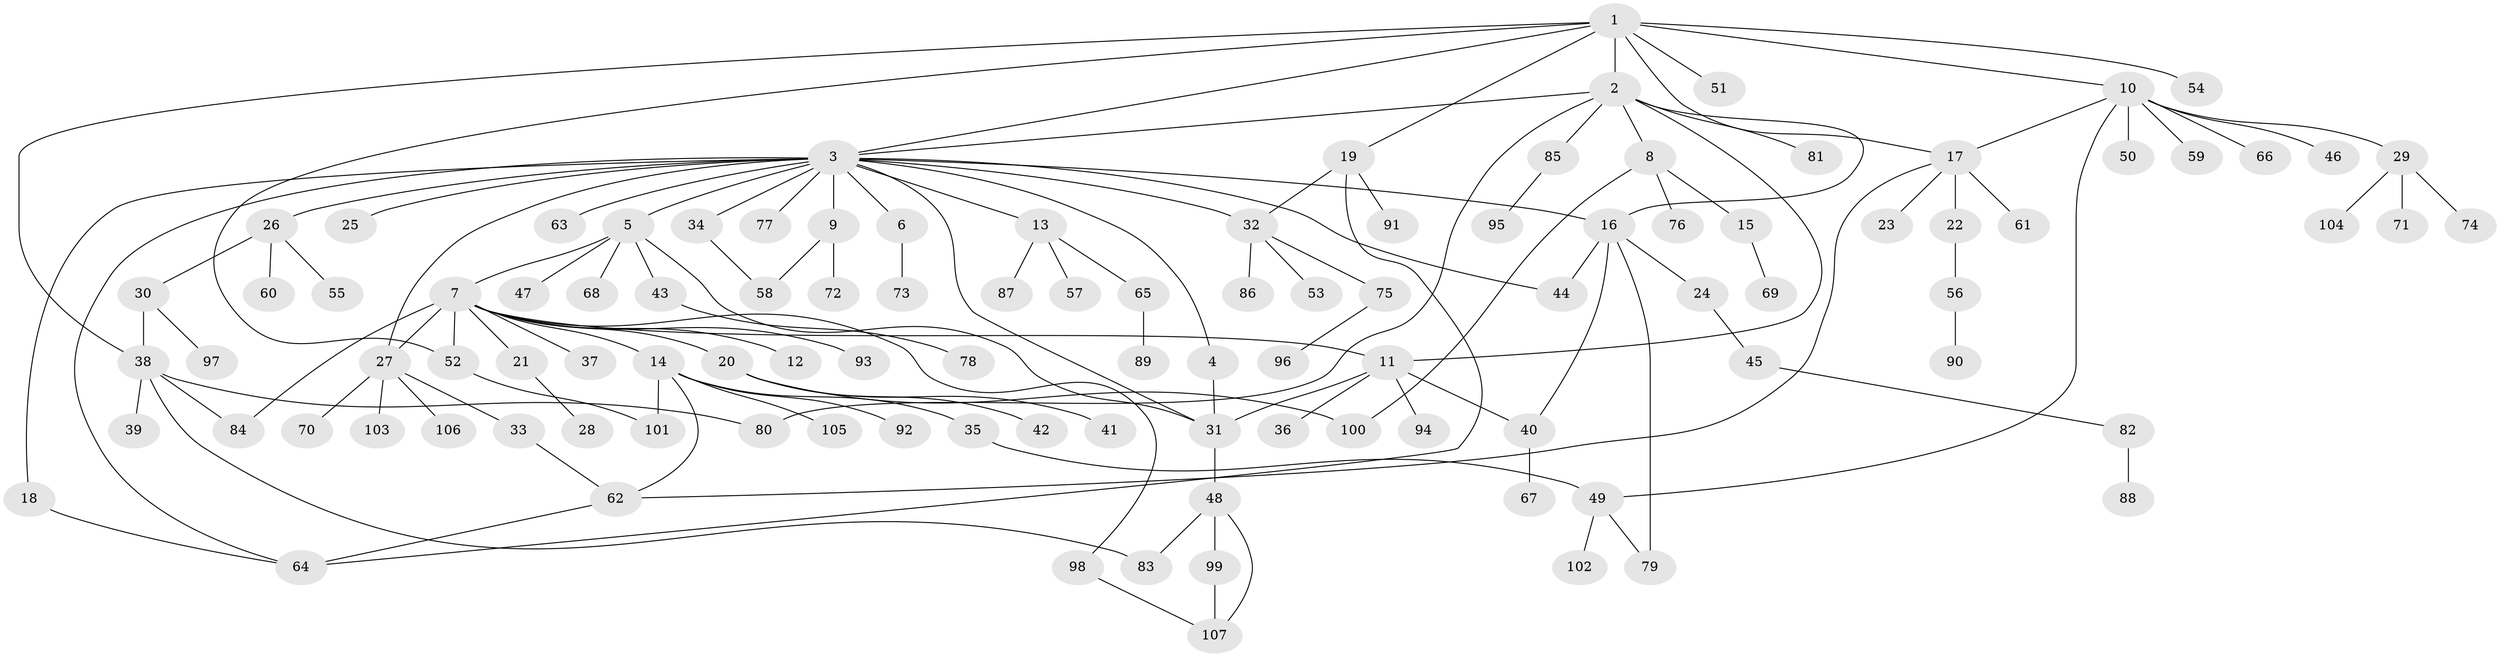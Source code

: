 // Generated by graph-tools (version 1.1) at 2025/01/03/09/25 03:01:48]
// undirected, 107 vertices, 134 edges
graph export_dot {
graph [start="1"]
  node [color=gray90,style=filled];
  1;
  2;
  3;
  4;
  5;
  6;
  7;
  8;
  9;
  10;
  11;
  12;
  13;
  14;
  15;
  16;
  17;
  18;
  19;
  20;
  21;
  22;
  23;
  24;
  25;
  26;
  27;
  28;
  29;
  30;
  31;
  32;
  33;
  34;
  35;
  36;
  37;
  38;
  39;
  40;
  41;
  42;
  43;
  44;
  45;
  46;
  47;
  48;
  49;
  50;
  51;
  52;
  53;
  54;
  55;
  56;
  57;
  58;
  59;
  60;
  61;
  62;
  63;
  64;
  65;
  66;
  67;
  68;
  69;
  70;
  71;
  72;
  73;
  74;
  75;
  76;
  77;
  78;
  79;
  80;
  81;
  82;
  83;
  84;
  85;
  86;
  87;
  88;
  89;
  90;
  91;
  92;
  93;
  94;
  95;
  96;
  97;
  98;
  99;
  100;
  101;
  102;
  103;
  104;
  105;
  106;
  107;
  1 -- 2;
  1 -- 3;
  1 -- 10;
  1 -- 17;
  1 -- 19;
  1 -- 38;
  1 -- 51;
  1 -- 52;
  1 -- 54;
  2 -- 3;
  2 -- 8;
  2 -- 11;
  2 -- 16;
  2 -- 80;
  2 -- 81;
  2 -- 85;
  3 -- 4;
  3 -- 5;
  3 -- 6;
  3 -- 9;
  3 -- 13;
  3 -- 16;
  3 -- 18;
  3 -- 25;
  3 -- 26;
  3 -- 27;
  3 -- 31;
  3 -- 32;
  3 -- 34;
  3 -- 44;
  3 -- 63;
  3 -- 64;
  3 -- 77;
  4 -- 31;
  5 -- 7;
  5 -- 31;
  5 -- 43;
  5 -- 47;
  5 -- 68;
  6 -- 73;
  7 -- 11;
  7 -- 12;
  7 -- 14;
  7 -- 20;
  7 -- 21;
  7 -- 27;
  7 -- 37;
  7 -- 52;
  7 -- 84;
  7 -- 93;
  7 -- 98;
  8 -- 15;
  8 -- 76;
  8 -- 100;
  9 -- 58;
  9 -- 72;
  10 -- 17;
  10 -- 29;
  10 -- 46;
  10 -- 49;
  10 -- 50;
  10 -- 59;
  10 -- 66;
  11 -- 31;
  11 -- 36;
  11 -- 40;
  11 -- 94;
  13 -- 57;
  13 -- 65;
  13 -- 87;
  14 -- 35;
  14 -- 62;
  14 -- 92;
  14 -- 101;
  14 -- 105;
  15 -- 69;
  16 -- 24;
  16 -- 40;
  16 -- 44;
  16 -- 79;
  17 -- 22;
  17 -- 23;
  17 -- 61;
  17 -- 62;
  18 -- 64;
  19 -- 32;
  19 -- 64;
  19 -- 91;
  20 -- 41;
  20 -- 42;
  20 -- 100;
  21 -- 28;
  22 -- 56;
  24 -- 45;
  26 -- 30;
  26 -- 55;
  26 -- 60;
  27 -- 33;
  27 -- 70;
  27 -- 103;
  27 -- 106;
  29 -- 71;
  29 -- 74;
  29 -- 104;
  30 -- 38;
  30 -- 97;
  31 -- 48;
  32 -- 53;
  32 -- 75;
  32 -- 86;
  33 -- 62;
  34 -- 58;
  35 -- 49;
  38 -- 39;
  38 -- 80;
  38 -- 83;
  38 -- 84;
  40 -- 67;
  43 -- 78;
  45 -- 82;
  48 -- 83;
  48 -- 99;
  48 -- 107;
  49 -- 79;
  49 -- 102;
  52 -- 101;
  56 -- 90;
  62 -- 64;
  65 -- 89;
  75 -- 96;
  82 -- 88;
  85 -- 95;
  98 -- 107;
  99 -- 107;
}
